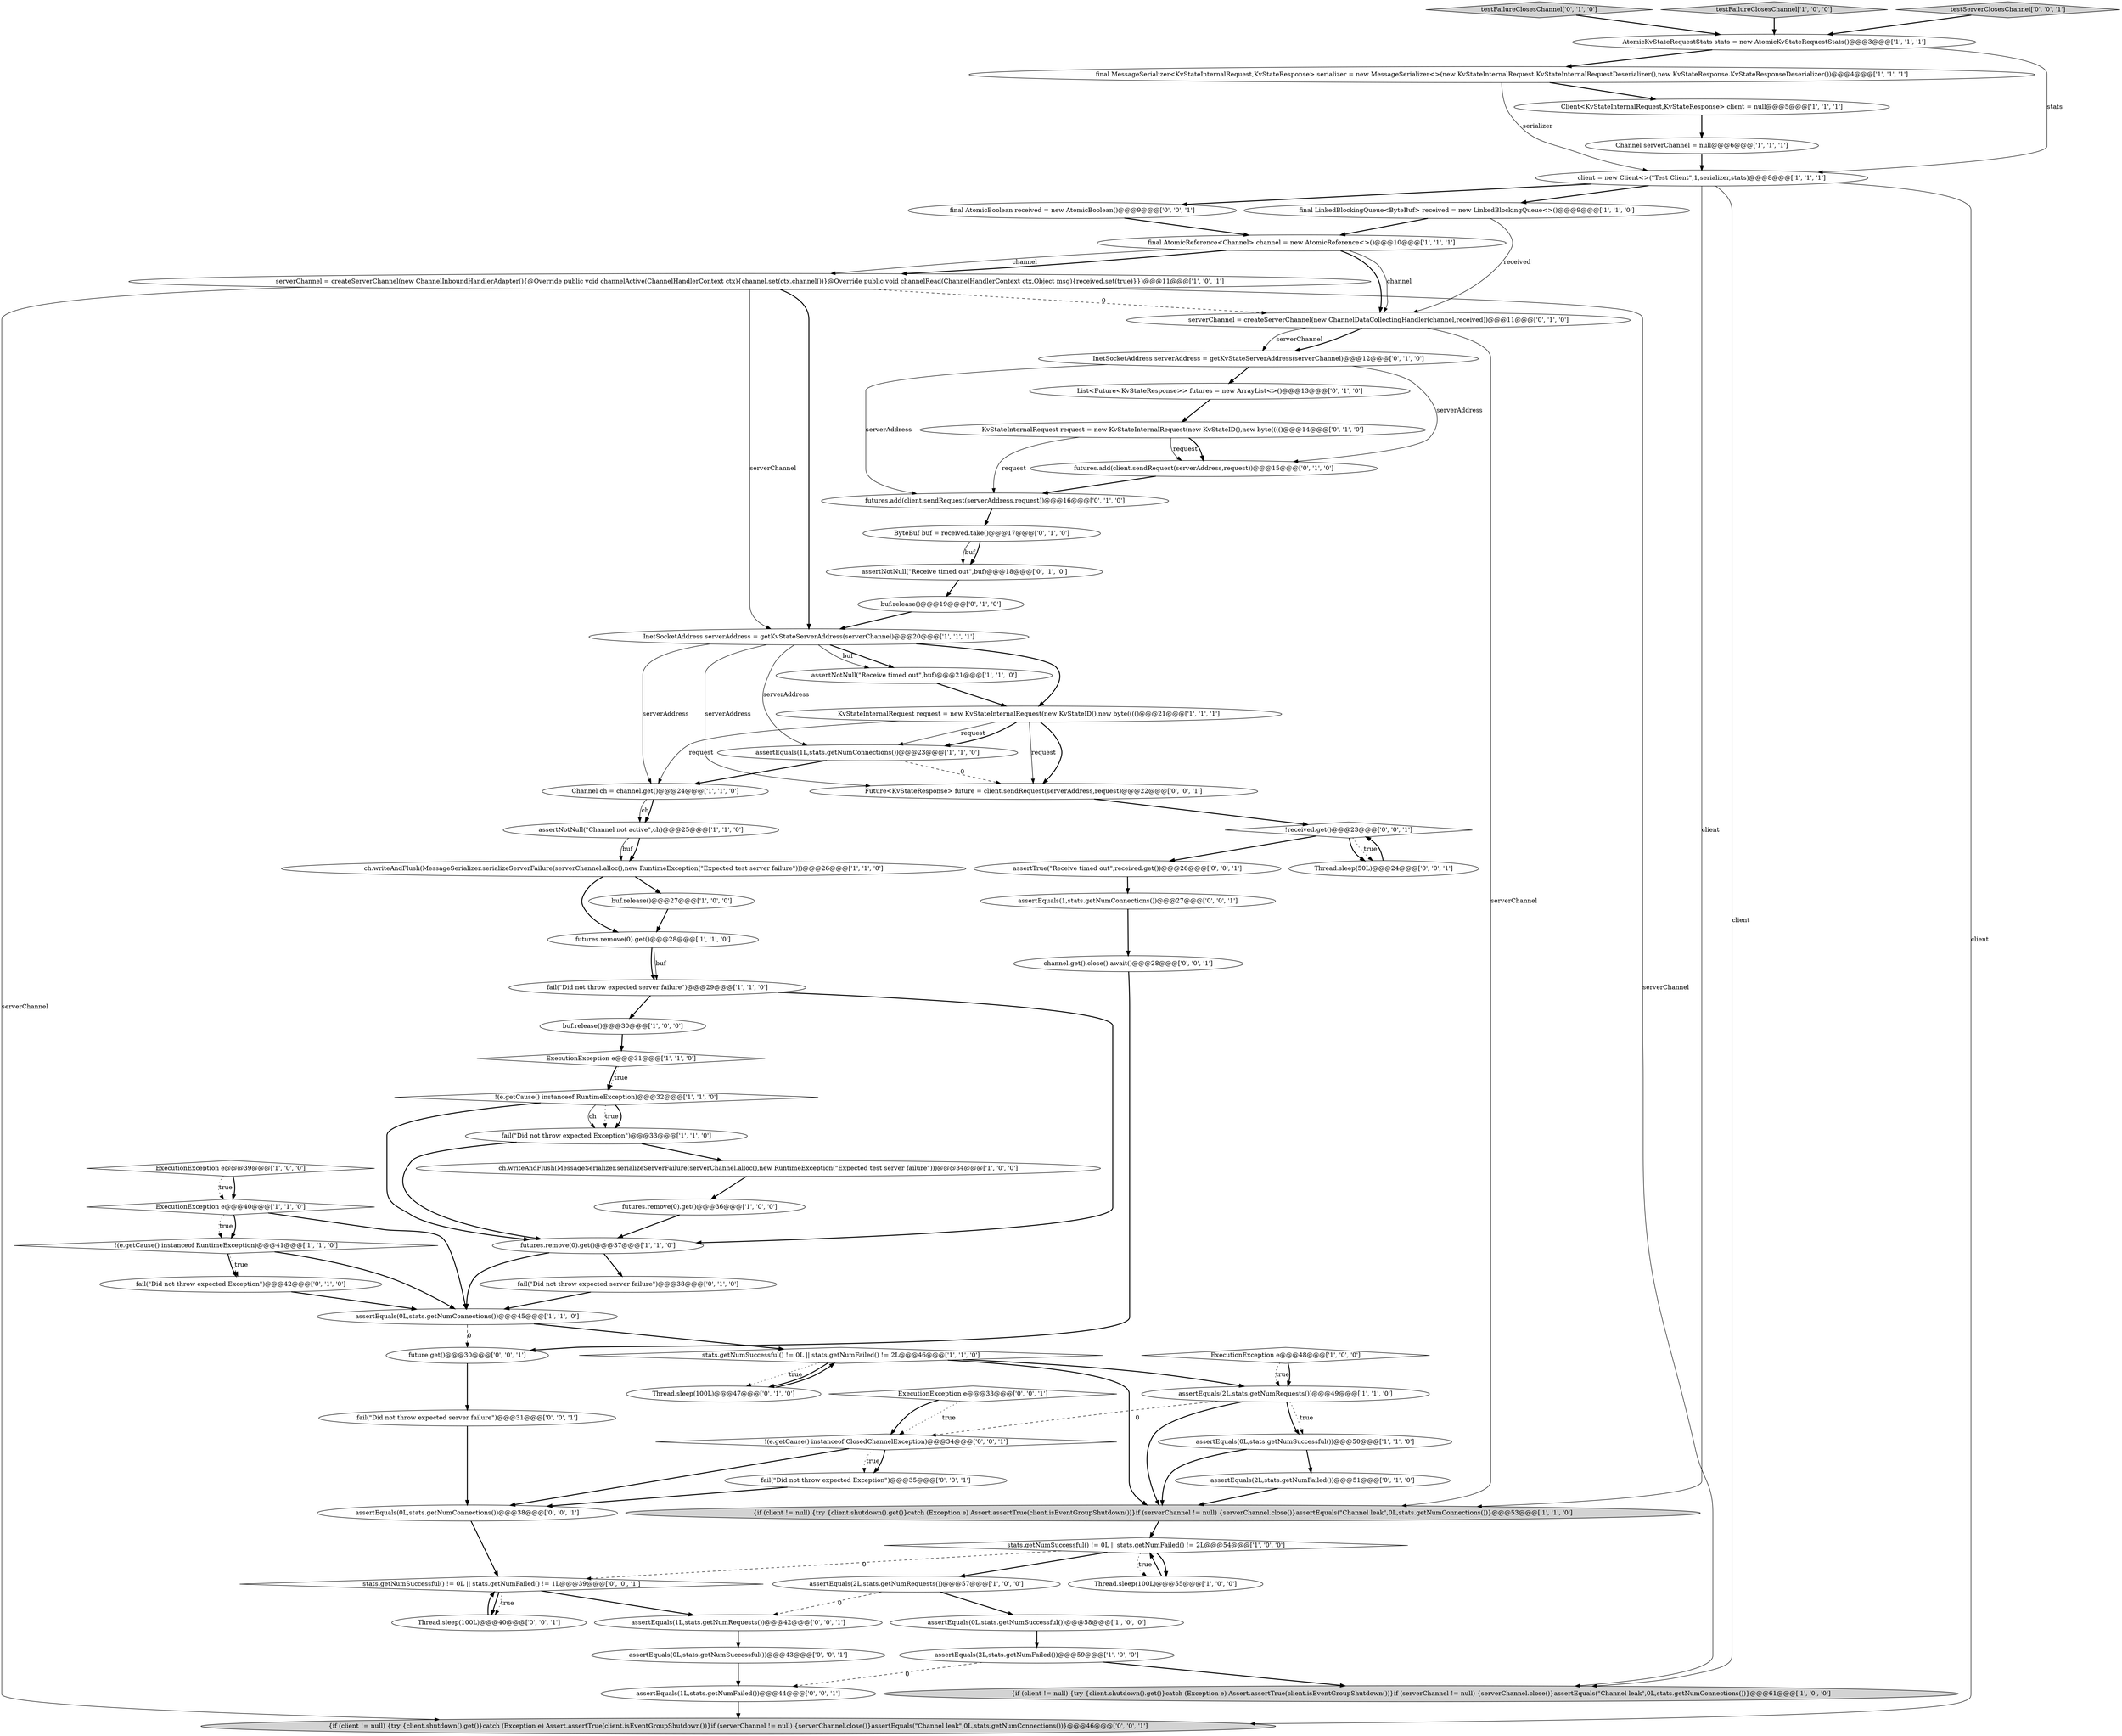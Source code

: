 digraph {
11 [style = filled, label = "ch.writeAndFlush(MessageSerializer.serializeServerFailure(serverChannel.alloc(),new RuntimeException(\"Expected test server failure\")))@@@34@@@['1', '0', '0']", fillcolor = white, shape = ellipse image = "AAA0AAABBB1BBB"];
70 [style = filled, label = "future.get()@@@30@@@['0', '0', '1']", fillcolor = white, shape = ellipse image = "AAA0AAABBB3BBB"];
8 [style = filled, label = "ch.writeAndFlush(MessageSerializer.serializeServerFailure(serverChannel.alloc(),new RuntimeException(\"Expected test server failure\")))@@@26@@@['1', '1', '0']", fillcolor = white, shape = ellipse image = "AAA0AAABBB1BBB"];
14 [style = filled, label = "buf.release()@@@27@@@['1', '0', '0']", fillcolor = white, shape = ellipse image = "AAA0AAABBB1BBB"];
44 [style = filled, label = "testFailureClosesChannel['0', '1', '0']", fillcolor = lightgray, shape = diamond image = "AAA0AAABBB2BBB"];
7 [style = filled, label = "stats.getNumSuccessful() != 0L || stats.getNumFailed() != 2L@@@54@@@['1', '0', '0']", fillcolor = white, shape = diamond image = "AAA0AAABBB1BBB"];
31 [style = filled, label = "ExecutionException e@@@48@@@['1', '0', '0']", fillcolor = white, shape = diamond image = "AAA0AAABBB1BBB"];
54 [style = filled, label = "ByteBuf buf = received.take()@@@17@@@['0', '1', '0']", fillcolor = white, shape = ellipse image = "AAA0AAABBB2BBB"];
32 [style = filled, label = "futures.remove(0).get()@@@28@@@['1', '1', '0']", fillcolor = white, shape = ellipse image = "AAA0AAABBB1BBB"];
18 [style = filled, label = "{if (client != null) {try {client.shutdown().get()}catch (Exception e) Assert.assertTrue(client.isEventGroupShutdown())}if (serverChannel != null) {serverChannel.close()}assertEquals(\"Channel leak\",0L,stats.getNumConnections())}@@@61@@@['1', '0', '0']", fillcolor = lightgray, shape = ellipse image = "AAA0AAABBB1BBB"];
66 [style = filled, label = "assertTrue(\"Receive timed out\",received.get())@@@26@@@['0', '0', '1']", fillcolor = white, shape = ellipse image = "AAA0AAABBB3BBB"];
52 [style = filled, label = "assertEquals(2L,stats.getNumFailed())@@@51@@@['0', '1', '0']", fillcolor = white, shape = ellipse image = "AAA0AAABBB2BBB"];
67 [style = filled, label = "Thread.sleep(100L)@@@40@@@['0', '0', '1']", fillcolor = white, shape = ellipse image = "AAA0AAABBB3BBB"];
51 [style = filled, label = "fail(\"Did not throw expected server failure\")@@@38@@@['0', '1', '0']", fillcolor = white, shape = ellipse image = "AAA0AAABBB2BBB"];
47 [style = filled, label = "serverChannel = createServerChannel(new ChannelDataCollectingHandler(channel,received))@@@11@@@['0', '1', '0']", fillcolor = white, shape = ellipse image = "AAA1AAABBB2BBB"];
34 [style = filled, label = "testFailureClosesChannel['1', '0', '0']", fillcolor = lightgray, shape = diamond image = "AAA0AAABBB1BBB"];
71 [style = filled, label = "assertEquals(1L,stats.getNumRequests())@@@42@@@['0', '0', '1']", fillcolor = white, shape = ellipse image = "AAA0AAABBB3BBB"];
6 [style = filled, label = "client = new Client<>(\"Test Client\",1,serializer,stats)@@@8@@@['1', '1', '1']", fillcolor = white, shape = ellipse image = "AAA0AAABBB1BBB"];
40 [style = filled, label = "assertEquals(0L,stats.getNumSuccessful())@@@50@@@['1', '1', '0']", fillcolor = white, shape = ellipse image = "AAA0AAABBB1BBB"];
0 [style = filled, label = "Thread.sleep(100L)@@@55@@@['1', '0', '0']", fillcolor = white, shape = ellipse image = "AAA0AAABBB1BBB"];
23 [style = filled, label = "assertEquals(2L,stats.getNumFailed())@@@59@@@['1', '0', '0']", fillcolor = white, shape = ellipse image = "AAA0AAABBB1BBB"];
41 [style = filled, label = "InetSocketAddress serverAddress = getKvStateServerAddress(serverChannel)@@@12@@@['0', '1', '0']", fillcolor = white, shape = ellipse image = "AAA0AAABBB2BBB"];
45 [style = filled, label = "buf.release()@@@19@@@['0', '1', '0']", fillcolor = white, shape = ellipse image = "AAA0AAABBB2BBB"];
2 [style = filled, label = "futures.remove(0).get()@@@36@@@['1', '0', '0']", fillcolor = white, shape = ellipse image = "AAA0AAABBB1BBB"];
55 [style = filled, label = "assertEquals(1,stats.getNumConnections())@@@27@@@['0', '0', '1']", fillcolor = white, shape = ellipse image = "AAA0AAABBB3BBB"];
53 [style = filled, label = "Thread.sleep(100L)@@@47@@@['0', '1', '0']", fillcolor = white, shape = ellipse image = "AAA0AAABBB2BBB"];
17 [style = filled, label = "assertEquals(2L,stats.getNumRequests())@@@57@@@['1', '0', '0']", fillcolor = white, shape = ellipse image = "AAA0AAABBB1BBB"];
29 [style = filled, label = "Channel ch = channel.get()@@@24@@@['1', '1', '0']", fillcolor = white, shape = ellipse image = "AAA0AAABBB1BBB"];
21 [style = filled, label = "serverChannel = createServerChannel(new ChannelInboundHandlerAdapter(){@Override public void channelActive(ChannelHandlerContext ctx){channel.set(ctx.channel())}@Override public void channelRead(ChannelHandlerContext ctx,Object msg){received.set(true)}})@@@11@@@['1', '0', '1']", fillcolor = white, shape = ellipse image = "AAA0AAABBB1BBB"];
26 [style = filled, label = "!(e.getCause() instanceof RuntimeException)@@@41@@@['1', '1', '0']", fillcolor = white, shape = diamond image = "AAA0AAABBB1BBB"];
33 [style = filled, label = "{if (client != null) {try {client.shutdown().get()}catch (Exception e) Assert.assertTrue(client.isEventGroupShutdown())}if (serverChannel != null) {serverChannel.close()}assertEquals(\"Channel leak\",0L,stats.getNumConnections())}@@@53@@@['1', '1', '0']", fillcolor = lightgray, shape = ellipse image = "AAA0AAABBB1BBB"];
57 [style = filled, label = "assertEquals(0L,stats.getNumSuccessful())@@@43@@@['0', '0', '1']", fillcolor = white, shape = ellipse image = "AAA0AAABBB3BBB"];
62 [style = filled, label = "fail(\"Did not throw expected server failure\")@@@31@@@['0', '0', '1']", fillcolor = white, shape = ellipse image = "AAA0AAABBB3BBB"];
36 [style = filled, label = "!(e.getCause() instanceof RuntimeException)@@@32@@@['1', '1', '0']", fillcolor = white, shape = diamond image = "AAA0AAABBB1BBB"];
27 [style = filled, label = "KvStateInternalRequest request = new KvStateInternalRequest(new KvStateID(),new byte(((()@@@21@@@['1', '1', '1']", fillcolor = white, shape = ellipse image = "AAA0AAABBB1BBB"];
22 [style = filled, label = "assertNotNull(\"Receive timed out\",buf)@@@21@@@['1', '1', '0']", fillcolor = white, shape = ellipse image = "AAA0AAABBB1BBB"];
28 [style = filled, label = "buf.release()@@@30@@@['1', '0', '0']", fillcolor = white, shape = ellipse image = "AAA0AAABBB1BBB"];
37 [style = filled, label = "ExecutionException e@@@39@@@['1', '0', '0']", fillcolor = white, shape = diamond image = "AAA0AAABBB1BBB"];
4 [style = filled, label = "final MessageSerializer<KvStateInternalRequest,KvStateResponse> serializer = new MessageSerializer<>(new KvStateInternalRequest.KvStateInternalRequestDeserializer(),new KvStateResponse.KvStateResponseDeserializer())@@@4@@@['1', '1', '1']", fillcolor = white, shape = ellipse image = "AAA0AAABBB1BBB"];
39 [style = filled, label = "InetSocketAddress serverAddress = getKvStateServerAddress(serverChannel)@@@20@@@['1', '1', '1']", fillcolor = white, shape = ellipse image = "AAA0AAABBB1BBB"];
15 [style = filled, label = "Client<KvStateInternalRequest,KvStateResponse> client = null@@@5@@@['1', '1', '1']", fillcolor = white, shape = ellipse image = "AAA0AAABBB1BBB"];
63 [style = filled, label = "!received.get()@@@23@@@['0', '0', '1']", fillcolor = white, shape = diamond image = "AAA0AAABBB3BBB"];
59 [style = filled, label = "channel.get().close().await()@@@28@@@['0', '0', '1']", fillcolor = white, shape = ellipse image = "AAA0AAABBB3BBB"];
16 [style = filled, label = "fail(\"Did not throw expected server failure\")@@@29@@@['1', '1', '0']", fillcolor = white, shape = ellipse image = "AAA0AAABBB1BBB"];
24 [style = filled, label = "final AtomicReference<Channel> channel = new AtomicReference<>()@@@10@@@['1', '1', '1']", fillcolor = white, shape = ellipse image = "AAA0AAABBB1BBB"];
30 [style = filled, label = "fail(\"Did not throw expected Exception\")@@@33@@@['1', '1', '0']", fillcolor = white, shape = ellipse image = "AAA0AAABBB1BBB"];
19 [style = filled, label = "ExecutionException e@@@40@@@['1', '1', '0']", fillcolor = white, shape = diamond image = "AAA0AAABBB1BBB"];
42 [style = filled, label = "List<Future<KvStateResponse>> futures = new ArrayList<>()@@@13@@@['0', '1', '0']", fillcolor = white, shape = ellipse image = "AAA0AAABBB2BBB"];
58 [style = filled, label = "!(e.getCause() instanceof ClosedChannelException)@@@34@@@['0', '0', '1']", fillcolor = white, shape = diamond image = "AAA0AAABBB3BBB"];
61 [style = filled, label = "Thread.sleep(50L)@@@24@@@['0', '0', '1']", fillcolor = white, shape = ellipse image = "AAA0AAABBB3BBB"];
46 [style = filled, label = "KvStateInternalRequest request = new KvStateInternalRequest(new KvStateID(),new byte(((()@@@14@@@['0', '1', '0']", fillcolor = white, shape = ellipse image = "AAA0AAABBB2BBB"];
65 [style = filled, label = "Future<KvStateResponse> future = client.sendRequest(serverAddress,request)@@@22@@@['0', '0', '1']", fillcolor = white, shape = ellipse image = "AAA0AAABBB3BBB"];
20 [style = filled, label = "final LinkedBlockingQueue<ByteBuf> received = new LinkedBlockingQueue<>()@@@9@@@['1', '1', '0']", fillcolor = white, shape = ellipse image = "AAA0AAABBB1BBB"];
9 [style = filled, label = "ExecutionException e@@@31@@@['1', '1', '0']", fillcolor = white, shape = diamond image = "AAA0AAABBB1BBB"];
56 [style = filled, label = "assertEquals(0L,stats.getNumConnections())@@@38@@@['0', '0', '1']", fillcolor = white, shape = ellipse image = "AAA0AAABBB3BBB"];
35 [style = filled, label = "assertEquals(1L,stats.getNumConnections())@@@23@@@['1', '1', '0']", fillcolor = white, shape = ellipse image = "AAA0AAABBB1BBB"];
5 [style = filled, label = "Channel serverChannel = null@@@6@@@['1', '1', '1']", fillcolor = white, shape = ellipse image = "AAA0AAABBB1BBB"];
64 [style = filled, label = "testServerClosesChannel['0', '0', '1']", fillcolor = lightgray, shape = diamond image = "AAA0AAABBB3BBB"];
69 [style = filled, label = "fail(\"Did not throw expected Exception\")@@@35@@@['0', '0', '1']", fillcolor = white, shape = ellipse image = "AAA0AAABBB3BBB"];
73 [style = filled, label = "stats.getNumSuccessful() != 0L || stats.getNumFailed() != 1L@@@39@@@['0', '0', '1']", fillcolor = white, shape = diamond image = "AAA0AAABBB3BBB"];
13 [style = filled, label = "AtomicKvStateRequestStats stats = new AtomicKvStateRequestStats()@@@3@@@['1', '1', '1']", fillcolor = white, shape = ellipse image = "AAA0AAABBB1BBB"];
43 [style = filled, label = "futures.add(client.sendRequest(serverAddress,request))@@@15@@@['0', '1', '0']", fillcolor = white, shape = ellipse image = "AAA0AAABBB2BBB"];
74 [style = filled, label = "assertEquals(1L,stats.getNumFailed())@@@44@@@['0', '0', '1']", fillcolor = white, shape = ellipse image = "AAA0AAABBB3BBB"];
50 [style = filled, label = "fail(\"Did not throw expected Exception\")@@@42@@@['0', '1', '0']", fillcolor = white, shape = ellipse image = "AAA0AAABBB2BBB"];
49 [style = filled, label = "assertNotNull(\"Receive timed out\",buf)@@@18@@@['0', '1', '0']", fillcolor = white, shape = ellipse image = "AAA0AAABBB2BBB"];
48 [style = filled, label = "futures.add(client.sendRequest(serverAddress,request))@@@16@@@['0', '1', '0']", fillcolor = white, shape = ellipse image = "AAA0AAABBB2BBB"];
10 [style = filled, label = "assertEquals(2L,stats.getNumRequests())@@@49@@@['1', '1', '0']", fillcolor = white, shape = ellipse image = "AAA0AAABBB1BBB"];
3 [style = filled, label = "assertEquals(0L,stats.getNumConnections())@@@45@@@['1', '1', '0']", fillcolor = white, shape = ellipse image = "AAA0AAABBB1BBB"];
38 [style = filled, label = "assertEquals(0L,stats.getNumSuccessful())@@@58@@@['1', '0', '0']", fillcolor = white, shape = ellipse image = "AAA0AAABBB1BBB"];
68 [style = filled, label = "final AtomicBoolean received = new AtomicBoolean()@@@9@@@['0', '0', '1']", fillcolor = white, shape = ellipse image = "AAA0AAABBB3BBB"];
1 [style = filled, label = "assertNotNull(\"Channel not active\",ch)@@@25@@@['1', '1', '0']", fillcolor = white, shape = ellipse image = "AAA0AAABBB1BBB"];
12 [style = filled, label = "stats.getNumSuccessful() != 0L || stats.getNumFailed() != 2L@@@46@@@['1', '1', '0']", fillcolor = white, shape = diamond image = "AAA0AAABBB1BBB"];
72 [style = filled, label = "ExecutionException e@@@33@@@['0', '0', '1']", fillcolor = white, shape = diamond image = "AAA0AAABBB3BBB"];
25 [style = filled, label = "futures.remove(0).get()@@@37@@@['1', '1', '0']", fillcolor = white, shape = ellipse image = "AAA0AAABBB1BBB"];
60 [style = filled, label = "{if (client != null) {try {client.shutdown().get()}catch (Exception e) Assert.assertTrue(client.isEventGroupShutdown())}if (serverChannel != null) {serverChannel.close()}assertEquals(\"Channel leak\",0L,stats.getNumConnections())}@@@46@@@['0', '0', '1']", fillcolor = lightgray, shape = ellipse image = "AAA0AAABBB3BBB"];
24->21 [style = bold, label=""];
19->3 [style = bold, label=""];
20->47 [style = solid, label="received"];
26->50 [style = dotted, label="true"];
12->33 [style = bold, label=""];
8->14 [style = bold, label=""];
25->3 [style = bold, label=""];
46->43 [style = solid, label="request"];
52->33 [style = bold, label=""];
43->48 [style = bold, label=""];
24->47 [style = bold, label=""];
14->32 [style = bold, label=""];
36->30 [style = bold, label=""];
12->53 [style = dotted, label="true"];
39->27 [style = bold, label=""];
67->73 [style = bold, label=""];
69->56 [style = bold, label=""];
21->39 [style = bold, label=""];
21->39 [style = solid, label="serverChannel"];
29->1 [style = solid, label="ch"];
31->10 [style = dotted, label="true"];
39->29 [style = solid, label="serverAddress"];
27->65 [style = bold, label=""];
9->36 [style = bold, label=""];
12->10 [style = bold, label=""];
37->19 [style = bold, label=""];
54->49 [style = solid, label="buf"];
4->6 [style = solid, label="serializer"];
24->21 [style = solid, label="channel"];
21->47 [style = dashed, label="0"];
10->40 [style = bold, label=""];
7->0 [style = bold, label=""];
6->18 [style = solid, label="client"];
16->28 [style = bold, label=""];
7->0 [style = dotted, label="true"];
39->22 [style = bold, label=""];
71->57 [style = bold, label=""];
10->40 [style = dotted, label="true"];
5->6 [style = bold, label=""];
74->60 [style = bold, label=""];
47->33 [style = solid, label="serverChannel"];
40->52 [style = bold, label=""];
16->25 [style = bold, label=""];
63->61 [style = bold, label=""];
0->7 [style = bold, label=""];
10->58 [style = dashed, label="0"];
72->58 [style = dotted, label="true"];
8->32 [style = bold, label=""];
56->73 [style = bold, label=""];
1->8 [style = bold, label=""];
48->54 [style = bold, label=""];
62->56 [style = bold, label=""];
37->19 [style = dotted, label="true"];
58->56 [style = bold, label=""];
27->35 [style = solid, label="request"];
6->20 [style = bold, label=""];
68->24 [style = bold, label=""];
64->13 [style = bold, label=""];
63->66 [style = bold, label=""];
73->67 [style = bold, label=""];
35->65 [style = dashed, label="0"];
6->33 [style = solid, label="client"];
58->69 [style = dotted, label="true"];
38->23 [style = bold, label=""];
19->26 [style = bold, label=""];
15->5 [style = bold, label=""];
23->18 [style = bold, label=""];
39->22 [style = solid, label="buf"];
39->65 [style = solid, label="serverAddress"];
46->48 [style = solid, label="request"];
50->3 [style = bold, label=""];
29->1 [style = bold, label=""];
26->3 [style = bold, label=""];
46->43 [style = bold, label=""];
28->9 [style = bold, label=""];
65->63 [style = bold, label=""];
36->30 [style = solid, label="ch"];
26->50 [style = bold, label=""];
34->13 [style = bold, label=""];
27->65 [style = solid, label="request"];
21->18 [style = solid, label="serverChannel"];
13->4 [style = bold, label=""];
49->45 [style = bold, label=""];
12->53 [style = bold, label=""];
41->48 [style = solid, label="serverAddress"];
33->7 [style = bold, label=""];
40->33 [style = bold, label=""];
23->74 [style = dashed, label="0"];
11->2 [style = bold, label=""];
73->71 [style = bold, label=""];
57->74 [style = bold, label=""];
3->70 [style = dashed, label="0"];
3->12 [style = bold, label=""];
1->8 [style = solid, label="buf"];
32->16 [style = bold, label=""];
20->24 [style = bold, label=""];
7->17 [style = bold, label=""];
66->55 [style = bold, label=""];
63->61 [style = dotted, label="true"];
32->16 [style = solid, label="buf"];
19->26 [style = dotted, label="true"];
24->47 [style = solid, label="channel"];
25->51 [style = bold, label=""];
7->73 [style = dashed, label="0"];
72->58 [style = bold, label=""];
39->35 [style = solid, label="serverAddress"];
54->49 [style = bold, label=""];
44->13 [style = bold, label=""];
61->63 [style = bold, label=""];
27->29 [style = solid, label="request"];
36->30 [style = dotted, label="true"];
31->10 [style = bold, label=""];
17->38 [style = bold, label=""];
47->41 [style = bold, label=""];
22->27 [style = bold, label=""];
53->12 [style = bold, label=""];
58->69 [style = bold, label=""];
30->11 [style = bold, label=""];
55->59 [style = bold, label=""];
30->25 [style = bold, label=""];
17->71 [style = dashed, label="0"];
2->25 [style = bold, label=""];
41->43 [style = solid, label="serverAddress"];
51->3 [style = bold, label=""];
27->35 [style = bold, label=""];
6->60 [style = solid, label="client"];
47->41 [style = solid, label="serverChannel"];
9->36 [style = dotted, label="true"];
21->60 [style = solid, label="serverChannel"];
41->42 [style = bold, label=""];
59->70 [style = bold, label=""];
73->67 [style = dotted, label="true"];
42->46 [style = bold, label=""];
6->68 [style = bold, label=""];
35->29 [style = bold, label=""];
13->6 [style = solid, label="stats"];
70->62 [style = bold, label=""];
4->15 [style = bold, label=""];
45->39 [style = bold, label=""];
10->33 [style = bold, label=""];
36->25 [style = bold, label=""];
}
